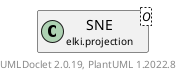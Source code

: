 @startuml
    remove .*\.(Instance|Par|Parameterizer|Factory)$
    set namespaceSeparator none
    hide empty fields
    hide empty methods

    class "<size:14>SNE.Par\n<size:10>elki.projection" as elki.projection.SNE.Par<O> {
        {static} +AFFINITY_ID: OptionID
        {static} +DIM_ID: OptionID
        {static} +MOMENTUM_ID: OptionID
        {static} +LEARNING_RATE_ID: OptionID
        {static} +ITER_ID: OptionID
        {static} +RANDOM_ID: OptionID
        #affinity: AffinityMatrixBuilder<? super O>
        #dim: int
        #learningRate: double
        #finalMomentum: double
        #iterations: int
        #random: RandomFactory
        #keep: boolean
        +configure(Parameterization): void
        #getDefaultAffinity(): Class<?>
        +make(): SNE<O>
    }

    interface "<size:14>Parameterizer\n<size:10>elki.utilities.optionhandling" as elki.utilities.optionhandling.Parameterizer [[../utilities/optionhandling/Parameterizer.html]] {
        {abstract} +make(): Object
    }
    class "<size:14>SNE\n<size:10>elki.projection" as elki.projection.SNE<O> [[SNE.html]]

    elki.utilities.optionhandling.Parameterizer <|.. elki.projection.SNE.Par
    elki.projection.SNE +-- elki.projection.SNE.Par

    center footer UMLDoclet 2.0.19, PlantUML 1.2022.8
@enduml
